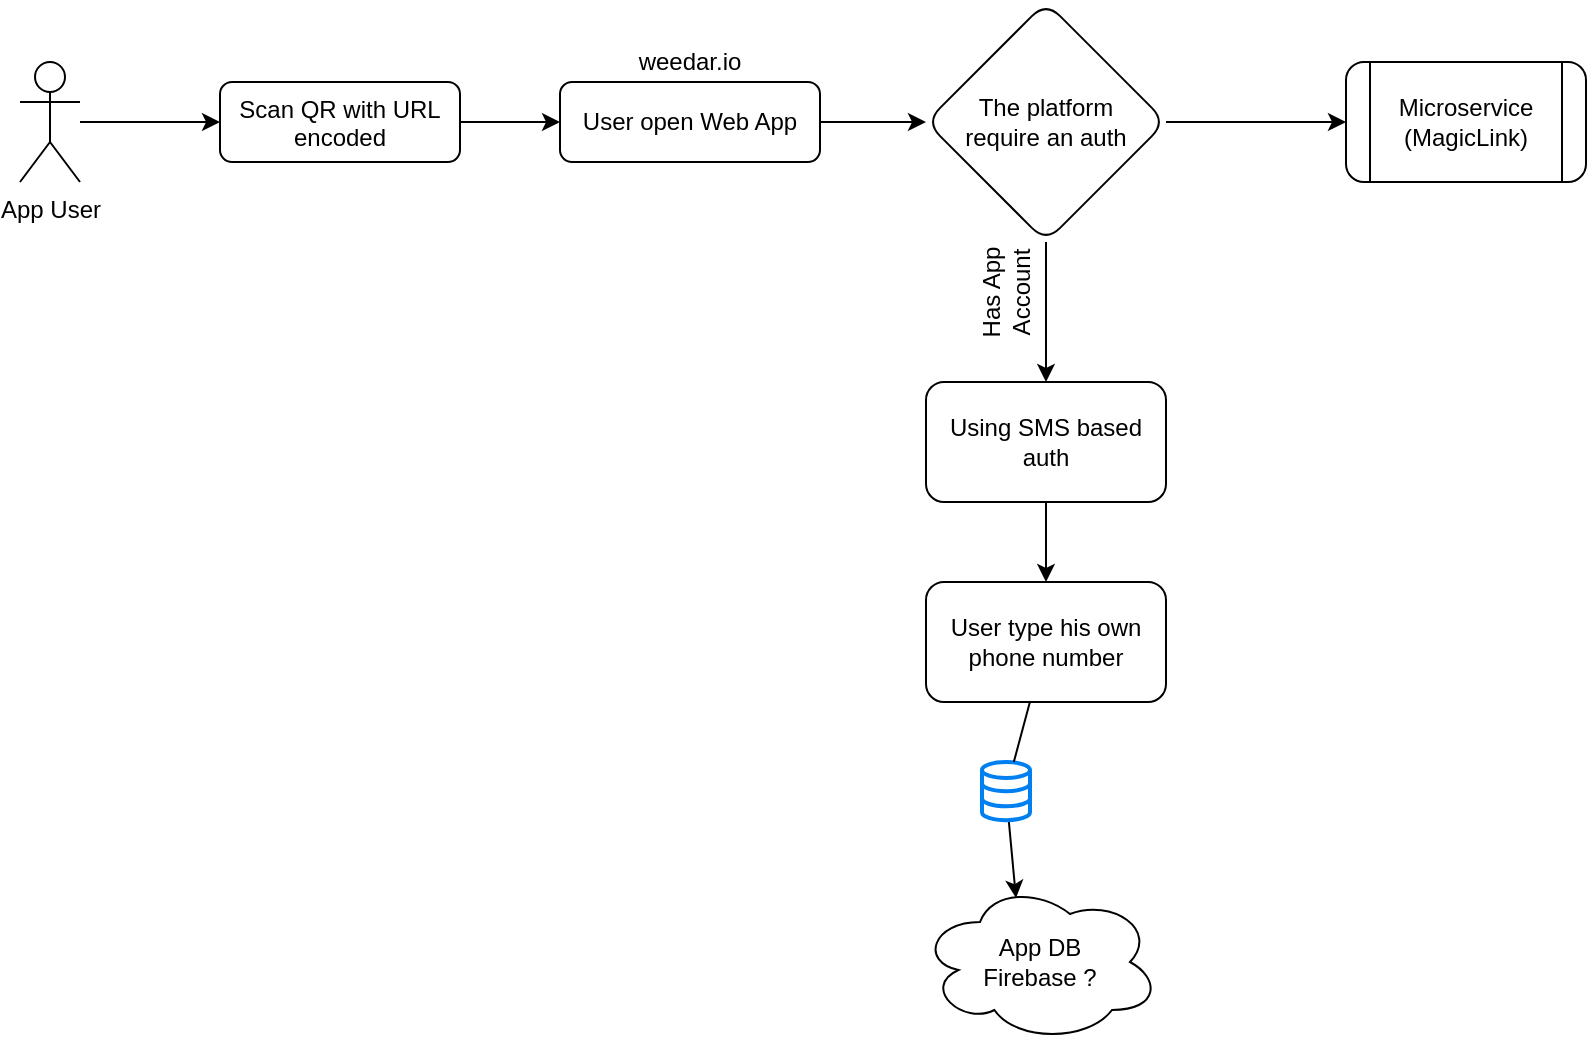 <mxfile version="16.4.6" type="github">
  <diagram id="C5RBs43oDa-KdzZeNtuy" name="Page-1">
    <mxGraphModel dx="1186" dy="805" grid="1" gridSize="10" guides="1" tooltips="1" connect="1" arrows="1" fold="1" page="1" pageScale="1" pageWidth="1169" pageHeight="827" math="0" shadow="0">
      <root>
        <mxCell id="WIyWlLk6GJQsqaUBKTNV-0" />
        <mxCell id="WIyWlLk6GJQsqaUBKTNV-1" parent="WIyWlLk6GJQsqaUBKTNV-0" />
        <mxCell id="ajMo947TmWHMtEpvT3de-30" value="" style="edgeStyle=orthogonalEdgeStyle;rounded=0;orthogonalLoop=1;jettySize=auto;html=1;shadow=0;" edge="1" parent="WIyWlLk6GJQsqaUBKTNV-1" source="WIyWlLk6GJQsqaUBKTNV-3" target="ajMo947TmWHMtEpvT3de-29">
          <mxGeometry relative="1" as="geometry" />
        </mxCell>
        <mxCell id="WIyWlLk6GJQsqaUBKTNV-3" value="User open Web App" style="rounded=1;whiteSpace=wrap;html=1;fontSize=12;glass=0;strokeWidth=1;shadow=0;noLabel=0;" parent="WIyWlLk6GJQsqaUBKTNV-1" vertex="1">
          <mxGeometry x="330" y="90" width="130" height="40" as="geometry" />
        </mxCell>
        <mxCell id="ajMo947TmWHMtEpvT3de-18" value="" style="edgeStyle=orthogonalEdgeStyle;rounded=0;orthogonalLoop=1;jettySize=auto;html=1;shadow=0;" edge="1" parent="WIyWlLk6GJQsqaUBKTNV-1" source="ajMo947TmWHMtEpvT3de-11" target="ajMo947TmWHMtEpvT3de-17">
          <mxGeometry relative="1" as="geometry" />
        </mxCell>
        <mxCell id="ajMo947TmWHMtEpvT3de-11" value="App User" style="shape=umlActor;verticalLabelPosition=bottom;verticalAlign=top;html=1;outlineConnect=0;" vertex="1" parent="WIyWlLk6GJQsqaUBKTNV-1">
          <mxGeometry x="60" y="80" width="30" height="60" as="geometry" />
        </mxCell>
        <mxCell id="ajMo947TmWHMtEpvT3de-20" value="" style="edgeStyle=orthogonalEdgeStyle;rounded=0;orthogonalLoop=1;jettySize=auto;html=1;shadow=0;" edge="1" parent="WIyWlLk6GJQsqaUBKTNV-1" source="ajMo947TmWHMtEpvT3de-17" target="WIyWlLk6GJQsqaUBKTNV-3">
          <mxGeometry relative="1" as="geometry" />
        </mxCell>
        <mxCell id="ajMo947TmWHMtEpvT3de-17" value="Scan QR with URL encoded" style="whiteSpace=wrap;html=1;verticalAlign=top;rounded=1;" vertex="1" parent="WIyWlLk6GJQsqaUBKTNV-1">
          <mxGeometry x="160" y="90" width="120" height="40" as="geometry" />
        </mxCell>
        <mxCell id="ajMo947TmWHMtEpvT3de-21" value="Microservice (MagicLink)" style="shape=process;whiteSpace=wrap;html=1;backgroundOutline=1;rounded=1;" vertex="1" parent="WIyWlLk6GJQsqaUBKTNV-1">
          <mxGeometry x="723" y="80" width="120" height="60" as="geometry" />
        </mxCell>
        <mxCell id="ajMo947TmWHMtEpvT3de-27" value="" style="edgeStyle=orthogonalEdgeStyle;rounded=0;orthogonalLoop=1;jettySize=auto;html=1;shadow=0;" edge="1" parent="WIyWlLk6GJQsqaUBKTNV-1" source="ajMo947TmWHMtEpvT3de-23" target="ajMo947TmWHMtEpvT3de-26">
          <mxGeometry relative="1" as="geometry" />
        </mxCell>
        <mxCell id="ajMo947TmWHMtEpvT3de-23" value="Using SMS based auth" style="whiteSpace=wrap;html=1;rounded=1;glass=0;strokeWidth=1;shadow=0;" vertex="1" parent="WIyWlLk6GJQsqaUBKTNV-1">
          <mxGeometry x="513" y="240" width="120" height="60" as="geometry" />
        </mxCell>
        <mxCell id="ajMo947TmWHMtEpvT3de-25" value="App DB&lt;br&gt;Firebase ?" style="ellipse;shape=cloud;whiteSpace=wrap;html=1;rounded=1;" vertex="1" parent="WIyWlLk6GJQsqaUBKTNV-1">
          <mxGeometry x="510" y="490" width="120" height="80" as="geometry" />
        </mxCell>
        <mxCell id="ajMo947TmWHMtEpvT3de-26" value="User type his own phone number" style="rounded=1;whiteSpace=wrap;html=1;" vertex="1" parent="WIyWlLk6GJQsqaUBKTNV-1">
          <mxGeometry x="513" y="340" width="120" height="60" as="geometry" />
        </mxCell>
        <mxCell id="ajMo947TmWHMtEpvT3de-28" value="weedar.io" style="text;html=1;strokeColor=none;fillColor=none;align=center;verticalAlign=middle;whiteSpace=wrap;rounded=0;autosize=1;container=0;" vertex="1" collapsed="1" parent="WIyWlLk6GJQsqaUBKTNV-1">
          <mxGeometry x="355" y="70" width="80" height="20" as="geometry">
            <mxRectangle x="365" y="60" width="60" height="30" as="alternateBounds" />
          </mxGeometry>
        </mxCell>
        <mxCell id="ajMo947TmWHMtEpvT3de-31" value="" style="edgeStyle=orthogonalEdgeStyle;rounded=0;orthogonalLoop=1;jettySize=auto;html=1;shadow=0;" edge="1" parent="WIyWlLk6GJQsqaUBKTNV-1" source="ajMo947TmWHMtEpvT3de-29" target="ajMo947TmWHMtEpvT3de-21">
          <mxGeometry relative="1" as="geometry" />
        </mxCell>
        <mxCell id="ajMo947TmWHMtEpvT3de-32" value="" style="edgeStyle=orthogonalEdgeStyle;rounded=0;orthogonalLoop=1;jettySize=auto;html=1;shadow=0;" edge="1" parent="WIyWlLk6GJQsqaUBKTNV-1" source="ajMo947TmWHMtEpvT3de-29" target="ajMo947TmWHMtEpvT3de-23">
          <mxGeometry relative="1" as="geometry" />
        </mxCell>
        <mxCell id="ajMo947TmWHMtEpvT3de-29" value="&lt;span&gt;The platform&lt;/span&gt;&lt;br&gt;&lt;span&gt;require an auth&lt;/span&gt;" style="rhombus;whiteSpace=wrap;html=1;rounded=1;" vertex="1" parent="WIyWlLk6GJQsqaUBKTNV-1">
          <mxGeometry x="513" y="50" width="120" height="120" as="geometry" />
        </mxCell>
        <mxCell id="ajMo947TmWHMtEpvT3de-33" value="Has App Account" style="text;html=1;strokeColor=none;fillColor=none;align=center;verticalAlign=middle;whiteSpace=wrap;rounded=0;direction=east;rotation=-90;" vertex="1" parent="WIyWlLk6GJQsqaUBKTNV-1">
          <mxGeometry x="523" y="180" width="60" height="30" as="geometry" />
        </mxCell>
        <mxCell id="ajMo947TmWHMtEpvT3de-35" value="" style="endArrow=classic;html=1;rounded=0;shadow=0;startArrow=none;entryX=0.4;entryY=0.1;entryDx=0;entryDy=0;entryPerimeter=0;" edge="1" parent="WIyWlLk6GJQsqaUBKTNV-1" source="ajMo947TmWHMtEpvT3de-37" target="ajMo947TmWHMtEpvT3de-25">
          <mxGeometry relative="1" as="geometry">
            <mxPoint x="523" y="430" as="sourcePoint" />
            <mxPoint x="613" y="430" as="targetPoint" />
          </mxGeometry>
        </mxCell>
        <mxCell id="ajMo947TmWHMtEpvT3de-37" value="" style="html=1;verticalLabelPosition=bottom;align=center;labelBackgroundColor=#ffffff;verticalAlign=top;strokeWidth=2;strokeColor=#0080F0;shadow=0;dashed=0;shape=mxgraph.ios7.icons.data;rounded=1;" vertex="1" parent="WIyWlLk6GJQsqaUBKTNV-1">
          <mxGeometry x="541" y="430" width="24" height="29.1" as="geometry" />
        </mxCell>
        <mxCell id="ajMo947TmWHMtEpvT3de-38" value="" style="endArrow=none;html=1;rounded=0;shadow=0;" edge="1" parent="WIyWlLk6GJQsqaUBKTNV-1" source="ajMo947TmWHMtEpvT3de-26" target="ajMo947TmWHMtEpvT3de-37">
          <mxGeometry relative="1" as="geometry">
            <mxPoint x="523" y="430" as="sourcePoint" />
            <mxPoint x="623" y="430" as="targetPoint" />
          </mxGeometry>
        </mxCell>
      </root>
    </mxGraphModel>
  </diagram>
</mxfile>
